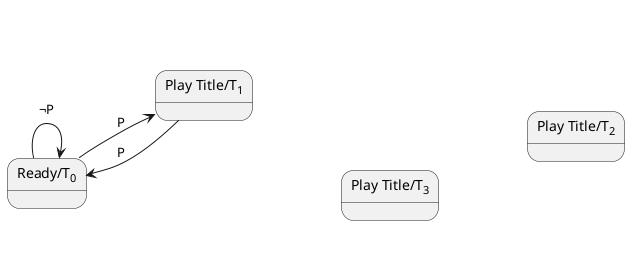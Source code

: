 @startuml
left to right direction

state "Ready/T<sub>0</sub>" as T0
state "Play Title/T<sub>1</sub>" as T1
state "Play Title/T<sub>2</sub>" as T2
state "Play Title/T<sub>3</sub>" as T3
'[*] -[hidden]-> T0
T0 --> T0 : ¬P
T0 --> T1 : P
T1 --> T0 : P
T1 -[hidden]-> T1 : ¬P⋀¬V⋀¬R⋀¬B 
T1 -[hidden]-> T2 : V⋁B
'T1 -[hidden]-> T2 : ¬P⋀(V⋁B)
T1 -[hidden]-> T3 : R
'T1 -[hidden]-> T3 : ¬P⋀R
T2 -[hidden]-> T0 : P
T2 -[hidden]-> T1 : R
T2 -[hidden]-> T2 : ¬P⋀¬V⋀¬R⋀¬B
T2 -[hidden]-> T3 : V⋁B
T3 -[hidden]-> T0 : P
T3 -[hidden]-> T1 : V⋁B
T3 -[hidden]-> T2 : R
T3 -[hidden]-> T3 : ¬P⋀¬V⋀¬R⋀¬B

@enduml